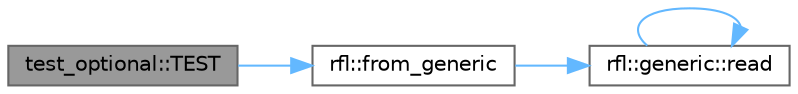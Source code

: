 digraph "test_optional::TEST"
{
 // LATEX_PDF_SIZE
  bgcolor="transparent";
  edge [fontname=Helvetica,fontsize=10,labelfontname=Helvetica,labelfontsize=10];
  node [fontname=Helvetica,fontsize=10,shape=box,height=0.2,width=0.4];
  rankdir="LR";
  Node1 [id="Node000001",label="test_optional::TEST",height=0.2,width=0.4,color="gray40", fillcolor="grey60", style="filled", fontcolor="black",tooltip=" "];
  Node1 -> Node2 [id="edge1_Node000001_Node000002",color="steelblue1",style="solid",tooltip=" "];
  Node2 [id="Node000002",label="rfl::from_generic",height=0.2,width=0.4,color="grey40", fillcolor="white", style="filled",URL="$namespacerfl.html#ad12b2a86e9ca1552b57d8c16341e51b6",tooltip="Generates the struct T from a named tuple."];
  Node2 -> Node3 [id="edge2_Node000002_Node000003",color="steelblue1",style="solid",tooltip=" "];
  Node3 [id="Node000003",label="rfl::generic::read",height=0.2,width=0.4,color="grey40", fillcolor="white", style="filled",URL="$namespacerfl_1_1generic.html#ac1f914f269a30b5403e13c131b905108",tooltip="Parses an object from a generic type."];
  Node3 -> Node3 [id="edge3_Node000003_Node000003",color="steelblue1",style="solid",tooltip=" "];
}
